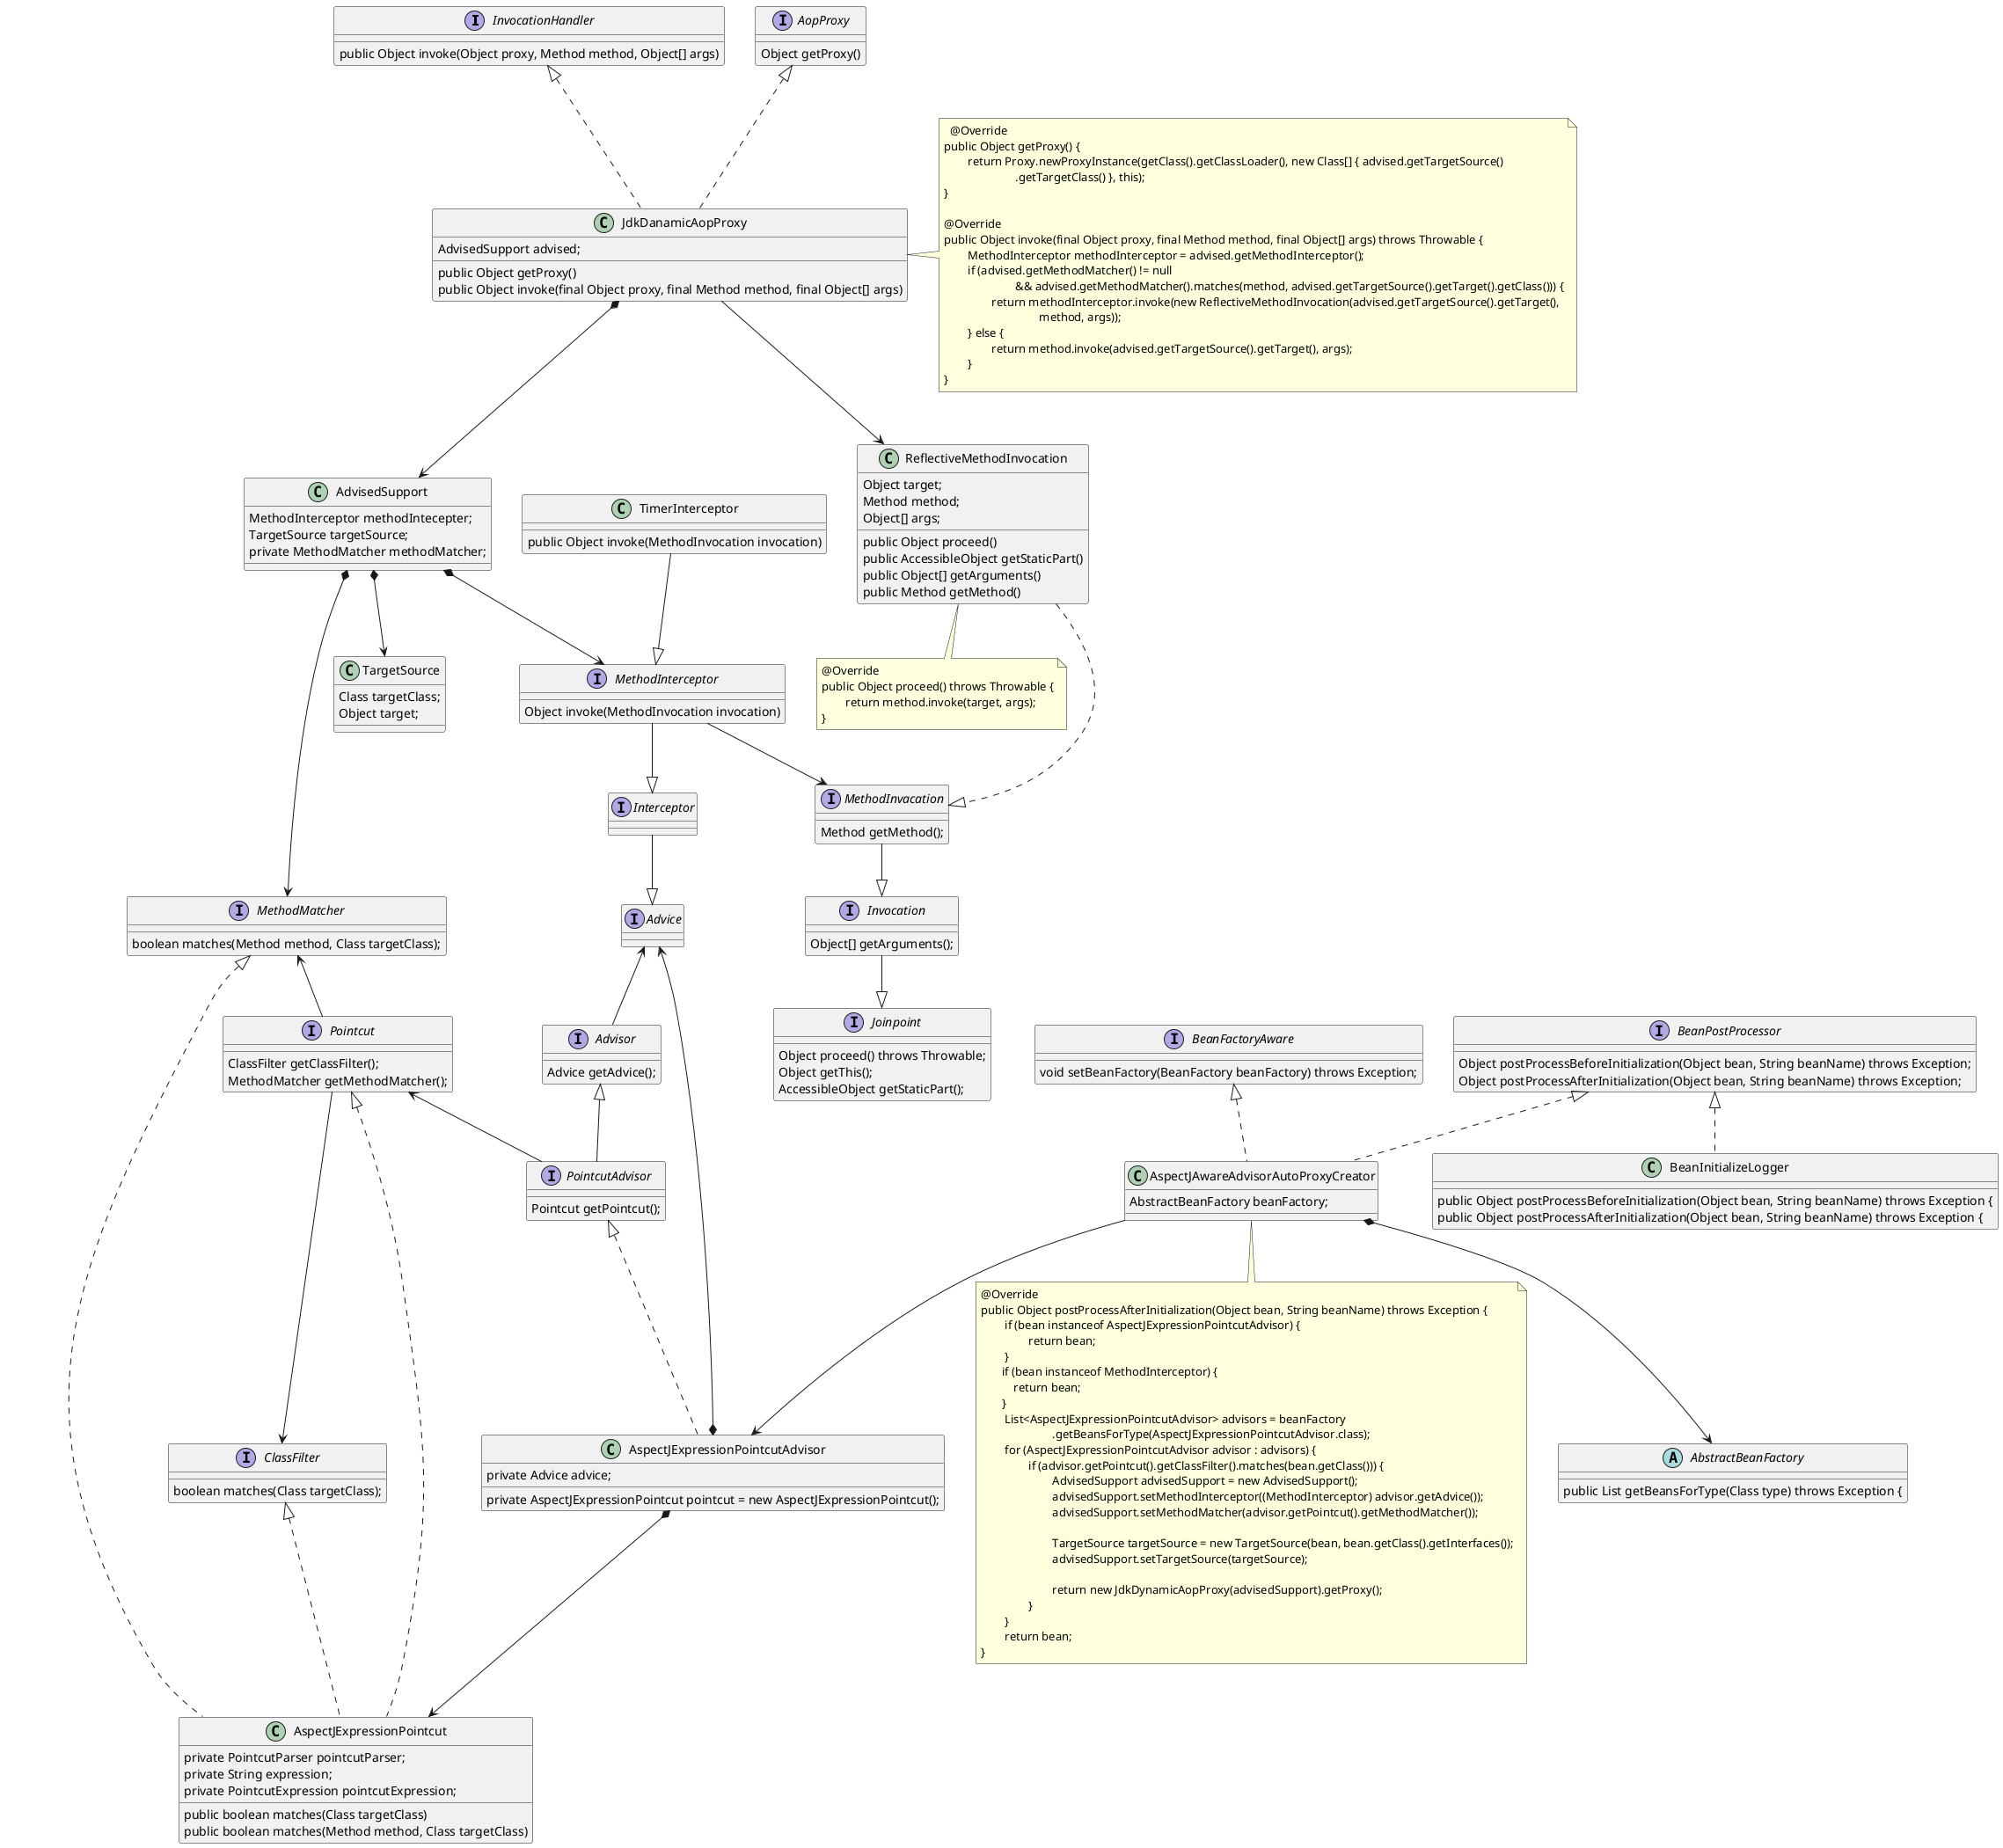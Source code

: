 @startuml

interface InvocationHandler {
public Object invoke(Object proxy, Method method, Object[] args)
}

interface AopProxy {
Object getProxy()
}
'-----------------------------------------------------------------------
class JdkDanamicAopProxy{
AdvisedSupport advised;
public Object getProxy()
public Object invoke(final Object proxy, final Method method, final Object[] args)
}

note right
   @Override
	public Object getProxy() {
		return Proxy.newProxyInstance(getClass().getClassLoader(), new Class[] { advised.getTargetSource()
				.getTargetClass() }, this);
	}

	@Override
	public Object invoke(final Object proxy, final Method method, final Object[] args) throws Throwable {
		MethodInterceptor methodInterceptor = advised.getMethodInterceptor();
		if (advised.getMethodMatcher() != null
				&& advised.getMethodMatcher().matches(method, advised.getTargetSource().getTarget().getClass())) {
			return methodInterceptor.invoke(new ReflectiveMethodInvocation(advised.getTargetSource().getTarget(),
					method, args));
		} else {
			return method.invoke(advised.getTargetSource().getTarget(), args);
		}
	}
end note

AopProxy <|.. JdkDanamicAopProxy
InvocationHandler <|.. JdkDanamicAopProxy
JdkDanamicAopProxy --> ReflectiveMethodInvocation
JdkDanamicAopProxy *-->AdvisedSupport


'-----------------------------------------------------------------------
class AdvisedSupport{
MethodInterceptor methodIntecepter;
TargetSource targetSource;
private MethodMatcher methodMatcher;
}
AdvisedSupport *-->MethodInterceptor
AdvisedSupport *-->MethodMatcher


'-----------------------------------------------------------------------
class TargetSource {
Class targetClass;
Object target;
}
AdvisedSupport *-->TargetSource

'-----------------------------------------------------------------------
interface MethodInterceptor{
Object invoke(MethodInvocation invocation)
}
MethodInterceptor -->MethodInvacation

interface Interceptor{
}
MethodInterceptor --|>Interceptor
Interceptor --|>Advice

'-----------------------------------------------------------------------


class ReflectiveMethodInvocation {
Object target;
Method method;
Object[] args;
public Object proceed()
public AccessibleObject getStaticPart()
public Object[] getArguments()
public Method getMethod()
}
note bottom
	@Override
	public Object proceed() throws Throwable {
		return method.invoke(target, args);
	}
end note
ReflectiveMethodInvocation ..|>MethodInvacation

'-----------------------------------------------------------------------
interface Joinpoint{
 Object proceed() throws Throwable;
 Object getThis();
 AccessibleObject getStaticPart();
}

interface Invocation{
 Object[] getArguments();
}

interface MethodInvacation{
Method getMethod();
}


MethodInvacation --|>Invocation
Invocation --|>Joinpoint


'-----------------------------------------------------------------------
class TimerInterceptor{
public Object invoke(MethodInvocation invocation)
}
TimerInterceptor --|>MethodInterceptor



'-----------------------------------------------------------------------
interface PointcutAdvisor{
  Pointcut getPointcut();
}

Pointcut <--PointcutAdvisor
Advisor <|--PointcutAdvisor

'-----------------------------------------------------------------------
interface Advice{
}

'-----------------------------------------------------------------------

interface Advisor{
  Advice getAdvice();
}
Advice <--Advisor

'-----------------------------------------------------------------------
interface Pointcut{
  ClassFilter getClassFilter();
  MethodMatcher getMethodMatcher();
}

Pointcut -->ClassFilter
MethodMatcher <--Pointcut

'-----------------------------------------------------------------------
interface ClassFilter{
 boolean matches(Class targetClass);
}

'-----------------------------------------------------------------------
interface MethodMatcher{
boolean matches(Method method, Class targetClass);
}


'-----------------------------------------------------------------------
class AspectJExpressionPointcut{
    private PointcutParser pointcutParser;
	private String expression;
	private PointcutExpression pointcutExpression;
	public boolean matches(Class targetClass)
	public boolean matches(Method method, Class targetClass)
}


Pointcut <|.. AspectJExpressionPointcut
ClassFilter <|.. AspectJExpressionPointcut
MethodMatcher <|.. AspectJExpressionPointcut

'-----------------------------------------------------------------------
class AspectJExpressionPointcutAdvisor{
    private AspectJExpressionPointcut pointcut = new AspectJExpressionPointcut();
    private Advice advice;
}

PointcutAdvisor <|.. AspectJExpressionPointcutAdvisor
AspectJExpressionPointcutAdvisor *-->AspectJExpressionPointcut
 Advice<--*AspectJExpressionPointcutAdvisor



'-----------------------------------------------------------------------
class AspectJAwareAdvisorAutoProxyCreator{
AbstractBeanFactory beanFactory;
}
note bottom
	@Override
	public Object postProcessAfterInitialization(Object bean, String beanName) throws Exception {
		if (bean instanceof AspectJExpressionPointcutAdvisor) {
			return bean;
		}
        if (bean instanceof MethodInterceptor) {
            return bean;
        }
		List<AspectJExpressionPointcutAdvisor> advisors = beanFactory
				.getBeansForType(AspectJExpressionPointcutAdvisor.class);
		for (AspectJExpressionPointcutAdvisor advisor : advisors) {
			if (advisor.getPointcut().getClassFilter().matches(bean.getClass())) {
				AdvisedSupport advisedSupport = new AdvisedSupport();
				advisedSupport.setMethodInterceptor((MethodInterceptor) advisor.getAdvice());
				advisedSupport.setMethodMatcher(advisor.getPointcut().getMethodMatcher());

				TargetSource targetSource = new TargetSource(bean, bean.getClass().getInterfaces());
				advisedSupport.setTargetSource(targetSource);

				return new JdkDynamicAopProxy(advisedSupport).getProxy();
			}
		}
		return bean;
	}
end note

AspectJAwareAdvisorAutoProxyCreator --> AspectJExpressionPointcutAdvisor
AspectJAwareAdvisorAutoProxyCreator *--> AbstractBeanFactory

'-----------------------------------------------------------------------
Abstract class AbstractBeanFactory{
	public List getBeansForType(Class type) throws Exception {
}

'-----------------------------------------------------------------------
interface BeanPostProcessor{
	Object postProcessBeforeInitialization(Object bean, String beanName) throws Exception;
	Object postProcessAfterInitialization(Object bean, String beanName) throws Exception;
}
BeanPostProcessor <|..AspectJAwareAdvisorAutoProxyCreator
'-----------------------------------------------------------------------
interface BeanFactoryAware {
    void setBeanFactory(BeanFactory beanFactory) throws Exception;
}
BeanFactoryAware <|..AspectJAwareAdvisorAutoProxyCreator


'-----------------------------------------------------------------------
class BeanInitializeLogger{
	public Object postProcessBeforeInitialization(Object bean, String beanName) throws Exception {
	public Object postProcessAfterInitialization(Object bean, String beanName) throws Exception {
}
BeanPostProcessor <|.. BeanInitializeLogger

'-----------------------------------------------------------------------


'-----------------------------------------------------------------------
/'
注释
'/
@enduml